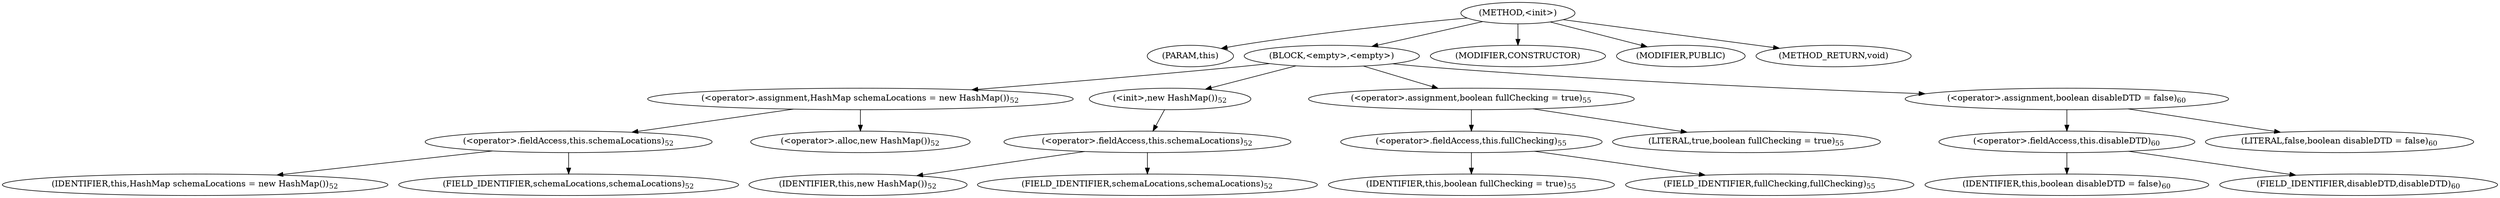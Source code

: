 digraph "&lt;init&gt;" {  
"1106" [label = <(METHOD,&lt;init&gt;)> ]
"1107" [label = <(PARAM,this)> ]
"1108" [label = <(BLOCK,&lt;empty&gt;,&lt;empty&gt;)> ]
"1109" [label = <(&lt;operator&gt;.assignment,HashMap schemaLocations = new HashMap())<SUB>52</SUB>> ]
"1110" [label = <(&lt;operator&gt;.fieldAccess,this.schemaLocations)<SUB>52</SUB>> ]
"1111" [label = <(IDENTIFIER,this,HashMap schemaLocations = new HashMap())<SUB>52</SUB>> ]
"1112" [label = <(FIELD_IDENTIFIER,schemaLocations,schemaLocations)<SUB>52</SUB>> ]
"1113" [label = <(&lt;operator&gt;.alloc,new HashMap())<SUB>52</SUB>> ]
"1114" [label = <(&lt;init&gt;,new HashMap())<SUB>52</SUB>> ]
"1115" [label = <(&lt;operator&gt;.fieldAccess,this.schemaLocations)<SUB>52</SUB>> ]
"1116" [label = <(IDENTIFIER,this,new HashMap())<SUB>52</SUB>> ]
"1117" [label = <(FIELD_IDENTIFIER,schemaLocations,schemaLocations)<SUB>52</SUB>> ]
"1118" [label = <(&lt;operator&gt;.assignment,boolean fullChecking = true)<SUB>55</SUB>> ]
"1119" [label = <(&lt;operator&gt;.fieldAccess,this.fullChecking)<SUB>55</SUB>> ]
"1120" [label = <(IDENTIFIER,this,boolean fullChecking = true)<SUB>55</SUB>> ]
"1121" [label = <(FIELD_IDENTIFIER,fullChecking,fullChecking)<SUB>55</SUB>> ]
"1122" [label = <(LITERAL,true,boolean fullChecking = true)<SUB>55</SUB>> ]
"1123" [label = <(&lt;operator&gt;.assignment,boolean disableDTD = false)<SUB>60</SUB>> ]
"1124" [label = <(&lt;operator&gt;.fieldAccess,this.disableDTD)<SUB>60</SUB>> ]
"1125" [label = <(IDENTIFIER,this,boolean disableDTD = false)<SUB>60</SUB>> ]
"1126" [label = <(FIELD_IDENTIFIER,disableDTD,disableDTD)<SUB>60</SUB>> ]
"1127" [label = <(LITERAL,false,boolean disableDTD = false)<SUB>60</SUB>> ]
"1128" [label = <(MODIFIER,CONSTRUCTOR)> ]
"1129" [label = <(MODIFIER,PUBLIC)> ]
"1130" [label = <(METHOD_RETURN,void)> ]
  "1106" -> "1107" 
  "1106" -> "1108" 
  "1106" -> "1128" 
  "1106" -> "1129" 
  "1106" -> "1130" 
  "1108" -> "1109" 
  "1108" -> "1114" 
  "1108" -> "1118" 
  "1108" -> "1123" 
  "1109" -> "1110" 
  "1109" -> "1113" 
  "1110" -> "1111" 
  "1110" -> "1112" 
  "1114" -> "1115" 
  "1115" -> "1116" 
  "1115" -> "1117" 
  "1118" -> "1119" 
  "1118" -> "1122" 
  "1119" -> "1120" 
  "1119" -> "1121" 
  "1123" -> "1124" 
  "1123" -> "1127" 
  "1124" -> "1125" 
  "1124" -> "1126" 
}

